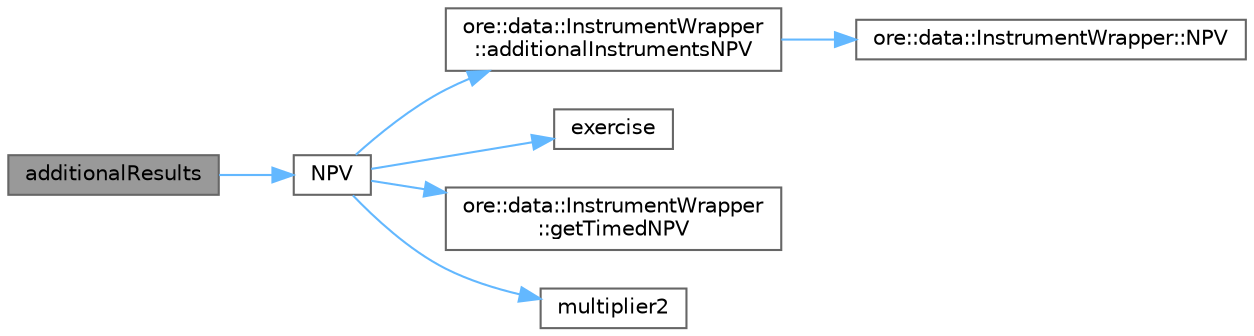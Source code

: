 digraph "additionalResults"
{
 // INTERACTIVE_SVG=YES
 // LATEX_PDF_SIZE
  bgcolor="transparent";
  edge [fontname=Helvetica,fontsize=10,labelfontname=Helvetica,labelfontsize=10];
  node [fontname=Helvetica,fontsize=10,shape=box,height=0.2,width=0.4];
  rankdir="LR";
  Node1 [label="additionalResults",height=0.2,width=0.4,color="gray40", fillcolor="grey60", style="filled", fontcolor="black",tooltip="Return the additional results of this instrument."];
  Node1 -> Node2 [color="steelblue1",style="solid"];
  Node2 [label="NPV",height=0.2,width=0.4,color="grey40", fillcolor="white", style="filled",URL="$classore_1_1data_1_1_option_wrapper.html#a11b99e22b9e192c940be8cda78c87f53",tooltip="Return the NPV of this instrument."];
  Node2 -> Node3 [color="steelblue1",style="solid"];
  Node3 [label="ore::data::InstrumentWrapper\l::additionalInstrumentsNPV",height=0.2,width=0.4,color="grey40", fillcolor="white", style="filled",URL="$classore_1_1data_1_1_instrument_wrapper.html#abdcc048739fce301d5907bf5a4e7ac46",tooltip=" "];
  Node3 -> Node4 [color="steelblue1",style="solid"];
  Node4 [label="ore::data::InstrumentWrapper::NPV",height=0.2,width=0.4,color="grey40", fillcolor="white", style="filled",URL="$classore_1_1data_1_1_instrument_wrapper.html#a48bc2555c7d4b0f36887f6a30fd41361",tooltip="Return the NPV of this instrument."];
  Node2 -> Node5 [color="steelblue1",style="solid"];
  Node5 [label="exercise",height=0.2,width=0.4,color="grey40", fillcolor="white", style="filled",URL="$classore_1_1data_1_1_option_wrapper.html#a3e5ebf4d1671703e5ebfd2285af53250",tooltip=" "];
  Node2 -> Node6 [color="steelblue1",style="solid"];
  Node6 [label="ore::data::InstrumentWrapper\l::getTimedNPV",height=0.2,width=0.4,color="grey40", fillcolor="white", style="filled",URL="$classore_1_1data_1_1_instrument_wrapper.html#ae0bb68a1eb3a1b0b3c4b69b6f94711c0",tooltip=" "];
  Node2 -> Node7 [color="steelblue1",style="solid"];
  Node7 [label="multiplier2",height=0.2,width=0.4,color="grey40", fillcolor="white", style="filled",URL="$classore_1_1data_1_1_option_wrapper.html#adf89c7de1d5c2f7474ae075235c5ca9c",tooltip=" "];
}
